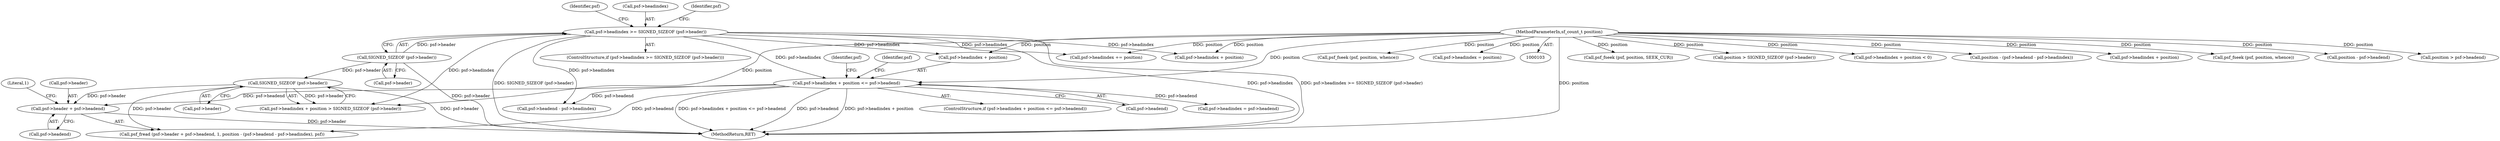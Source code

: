 digraph "0_libsndfile_708e996c87c5fae77b104ccfeb8f6db784c32074_14@pointer" {
"1000227" [label="(Call,psf->header + psf->headend)"];
"1000205" [label="(Call,SIGNED_SIZEOF (psf->header))"];
"1000171" [label="(Call,SIGNED_SIZEOF (psf->header))"];
"1000182" [label="(Call,psf->headindex + position <= psf->headend)"];
"1000167" [label="(Call,psf->headindex >= SIGNED_SIZEOF (psf->header))"];
"1000105" [label="(MethodParameterIn,sf_count_t position)"];
"1000199" [label="(Call,psf->headindex + position > SIGNED_SIZEOF (psf->header))"];
"1000217" [label="(Call,psf_fseek (psf, position, SEEK_CUR))"];
"1000183" [label="(Call,psf->headindex + position)"];
"1000200" [label="(Call,psf->headindex + position)"];
"1000113" [label="(Call,position > SIGNED_SIZEOF (psf->header))"];
"1000158" [label="(Call,psf->headindex + position < 0)"];
"1000202" [label="(Identifier,psf)"];
"1000235" [label="(Call,position - (psf->headend - psf->headindex))"];
"1000172" [label="(Call,psf->header)"];
"1000159" [label="(Call,psf->headindex + position)"];
"1000105" [label="(MethodParameterIn,sf_count_t position)"];
"1000120" [label="(Call,psf_fseek (psf, position, whence))"];
"1000167" [label="(Call,psf->headindex >= SIGNED_SIZEOF (psf->header))"];
"1000210" [label="(Call,psf->headindex = psf->headend)"];
"1000171" [label="(Call,SIGNED_SIZEOF (psf->header))"];
"1000144" [label="(Call,position - psf->headend)"];
"1000206" [label="(Call,psf->header)"];
"1000237" [label="(Call,psf->headend - psf->headindex)"];
"1000126" [label="(Call,position > psf->headend)"];
"1000226" [label="(Call,psf_fread (psf->header + psf->headend, 1, position - (psf->headend - psf->headindex), psf))"];
"1000260" [label="(MethodReturn,RET)"];
"1000185" [label="(Identifier,psf)"];
"1000176" [label="(Call,psf_fseek (psf, position, whence))"];
"1000150" [label="(Call,psf->headindex = position)"];
"1000181" [label="(ControlStructure,if (psf->headindex + position <= psf->headend))"];
"1000166" [label="(ControlStructure,if (psf->headindex >= SIGNED_SIZEOF (psf->header)))"];
"1000168" [label="(Call,psf->headindex)"];
"1000228" [label="(Call,psf->header)"];
"1000188" [label="(Call,psf->headend)"];
"1000227" [label="(Call,psf->header + psf->headend)"];
"1000192" [label="(Call,psf->headindex += position)"];
"1000177" [label="(Identifier,psf)"];
"1000231" [label="(Call,psf->headend)"];
"1000205" [label="(Call,SIGNED_SIZEOF (psf->header))"];
"1000234" [label="(Literal,1)"];
"1000182" [label="(Call,psf->headindex + position <= psf->headend)"];
"1000194" [label="(Identifier,psf)"];
"1000227" -> "1000226"  [label="AST: "];
"1000227" -> "1000231"  [label="CFG: "];
"1000228" -> "1000227"  [label="AST: "];
"1000231" -> "1000227"  [label="AST: "];
"1000234" -> "1000227"  [label="CFG: "];
"1000227" -> "1000260"  [label="DDG: psf->header"];
"1000205" -> "1000227"  [label="DDG: psf->header"];
"1000182" -> "1000227"  [label="DDG: psf->headend"];
"1000205" -> "1000199"  [label="AST: "];
"1000205" -> "1000206"  [label="CFG: "];
"1000206" -> "1000205"  [label="AST: "];
"1000199" -> "1000205"  [label="CFG: "];
"1000205" -> "1000260"  [label="DDG: psf->header"];
"1000205" -> "1000199"  [label="DDG: psf->header"];
"1000171" -> "1000205"  [label="DDG: psf->header"];
"1000205" -> "1000226"  [label="DDG: psf->header"];
"1000171" -> "1000167"  [label="AST: "];
"1000171" -> "1000172"  [label="CFG: "];
"1000172" -> "1000171"  [label="AST: "];
"1000167" -> "1000171"  [label="CFG: "];
"1000171" -> "1000260"  [label="DDG: psf->header"];
"1000171" -> "1000167"  [label="DDG: psf->header"];
"1000182" -> "1000181"  [label="AST: "];
"1000182" -> "1000188"  [label="CFG: "];
"1000183" -> "1000182"  [label="AST: "];
"1000188" -> "1000182"  [label="AST: "];
"1000194" -> "1000182"  [label="CFG: "];
"1000202" -> "1000182"  [label="CFG: "];
"1000182" -> "1000260"  [label="DDG: psf->headindex + position <= psf->headend"];
"1000182" -> "1000260"  [label="DDG: psf->headend"];
"1000182" -> "1000260"  [label="DDG: psf->headindex + position"];
"1000167" -> "1000182"  [label="DDG: psf->headindex"];
"1000105" -> "1000182"  [label="DDG: position"];
"1000182" -> "1000210"  [label="DDG: psf->headend"];
"1000182" -> "1000226"  [label="DDG: psf->headend"];
"1000182" -> "1000237"  [label="DDG: psf->headend"];
"1000167" -> "1000166"  [label="AST: "];
"1000168" -> "1000167"  [label="AST: "];
"1000177" -> "1000167"  [label="CFG: "];
"1000185" -> "1000167"  [label="CFG: "];
"1000167" -> "1000260"  [label="DDG: psf->headindex"];
"1000167" -> "1000260"  [label="DDG: psf->headindex >= SIGNED_SIZEOF (psf->header)"];
"1000167" -> "1000260"  [label="DDG: SIGNED_SIZEOF (psf->header)"];
"1000167" -> "1000183"  [label="DDG: psf->headindex"];
"1000167" -> "1000192"  [label="DDG: psf->headindex"];
"1000167" -> "1000199"  [label="DDG: psf->headindex"];
"1000167" -> "1000200"  [label="DDG: psf->headindex"];
"1000167" -> "1000237"  [label="DDG: psf->headindex"];
"1000105" -> "1000103"  [label="AST: "];
"1000105" -> "1000260"  [label="DDG: position"];
"1000105" -> "1000113"  [label="DDG: position"];
"1000105" -> "1000120"  [label="DDG: position"];
"1000105" -> "1000126"  [label="DDG: position"];
"1000105" -> "1000144"  [label="DDG: position"];
"1000105" -> "1000150"  [label="DDG: position"];
"1000105" -> "1000158"  [label="DDG: position"];
"1000105" -> "1000159"  [label="DDG: position"];
"1000105" -> "1000176"  [label="DDG: position"];
"1000105" -> "1000183"  [label="DDG: position"];
"1000105" -> "1000192"  [label="DDG: position"];
"1000105" -> "1000199"  [label="DDG: position"];
"1000105" -> "1000200"  [label="DDG: position"];
"1000105" -> "1000217"  [label="DDG: position"];
"1000105" -> "1000235"  [label="DDG: position"];
}
